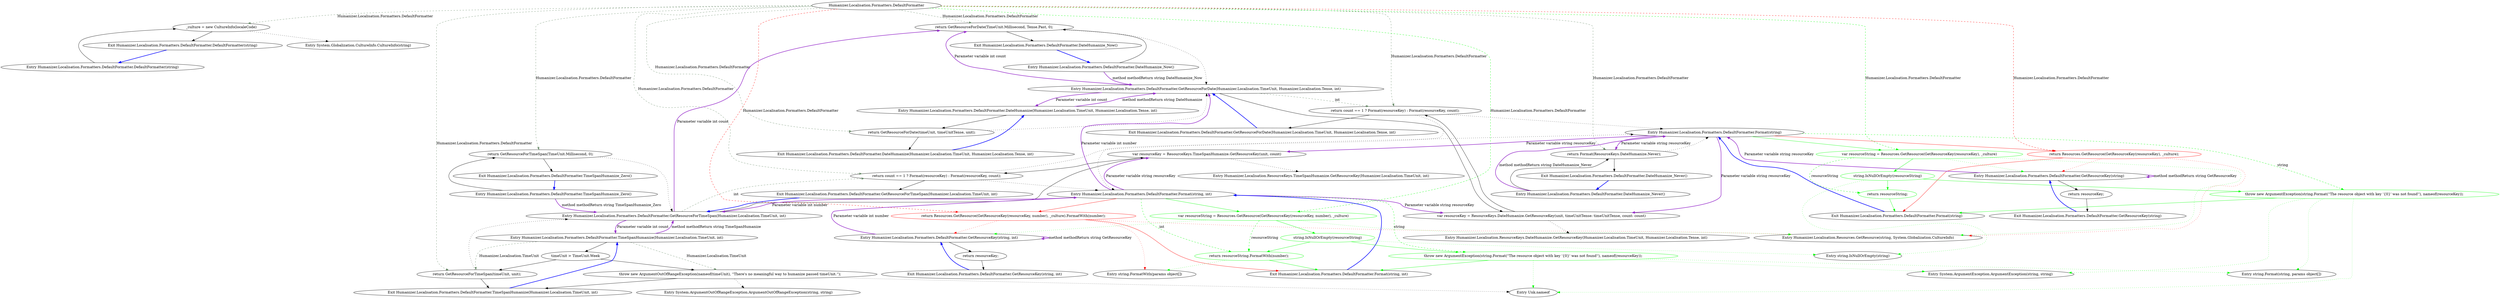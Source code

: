 digraph  {
n47 [label="Humanizer.Localisation.Formatters.DefaultFormatter", span=""];
n0 [label="Entry Humanizer.Localisation.Formatters.DefaultFormatter.DefaultFormatter(string)", span="16-16", cluster="Humanizer.Localisation.Formatters.DefaultFormatter.DefaultFormatter(string)"];
n1 [label="_culture = new CultureInfo(localeCode)", span="18-18", cluster="Humanizer.Localisation.Formatters.DefaultFormatter.DefaultFormatter(string)"];
n2 [label="Exit Humanizer.Localisation.Formatters.DefaultFormatter.DefaultFormatter(string)", span="16-16", cluster="Humanizer.Localisation.Formatters.DefaultFormatter.DefaultFormatter(string)"];
n3 [label="Entry System.Globalization.CultureInfo.CultureInfo(string)", span="0-0", cluster="System.Globalization.CultureInfo.CultureInfo(string)"];
n4 [label="Entry Humanizer.Localisation.Formatters.DefaultFormatter.DateHumanize_Now()", span="25-25", cluster="Humanizer.Localisation.Formatters.DefaultFormatter.DateHumanize_Now()"];
n5 [label="return GetResourceForDate(TimeUnit.Millisecond, Tense.Past, 0);", span="27-27", cluster="Humanizer.Localisation.Formatters.DefaultFormatter.DateHumanize_Now()"];
n6 [label="Exit Humanizer.Localisation.Formatters.DefaultFormatter.DateHumanize_Now()", span="25-25", cluster="Humanizer.Localisation.Formatters.DefaultFormatter.DateHumanize_Now()"];
n7 [label="Entry Humanizer.Localisation.Formatters.DefaultFormatter.GetResourceForDate(Humanizer.Localisation.TimeUnit, Humanizer.Localisation.Tense, int)", span="75-75", cluster="Humanizer.Localisation.Formatters.DefaultFormatter.GetResourceForDate(Humanizer.Localisation.TimeUnit, Humanizer.Localisation.Tense, int)"];
n8 [label="Entry Humanizer.Localisation.Formatters.DefaultFormatter.DateHumanize_Never()", span="34-34", cluster="Humanizer.Localisation.Formatters.DefaultFormatter.DateHumanize_Never()"];
n9 [label="return Format(ResourceKeys.DateHumanize.Never);", span="36-36", cluster="Humanizer.Localisation.Formatters.DefaultFormatter.DateHumanize_Never()"];
n10 [label="Exit Humanizer.Localisation.Formatters.DefaultFormatter.DateHumanize_Never()", span="34-34", cluster="Humanizer.Localisation.Formatters.DefaultFormatter.DateHumanize_Never()"];
n11 [label="Entry Humanizer.Localisation.Formatters.DefaultFormatter.Format(string)", span="92-92", cluster="Humanizer.Localisation.Formatters.DefaultFormatter.Format(string)"];
n12 [label="Entry Humanizer.Localisation.Formatters.DefaultFormatter.DateHumanize(Humanizer.Localisation.TimeUnit, Humanizer.Localisation.Tense, int)", span="46-46", cluster="Humanizer.Localisation.Formatters.DefaultFormatter.DateHumanize(Humanizer.Localisation.TimeUnit, Humanizer.Localisation.Tense, int)"];
n13 [label="return GetResourceForDate(timeUnit, timeUnitTense, unit);", span="48-48", cluster="Humanizer.Localisation.Formatters.DefaultFormatter.DateHumanize(Humanizer.Localisation.TimeUnit, Humanizer.Localisation.Tense, int)"];
n14 [label="Exit Humanizer.Localisation.Formatters.DefaultFormatter.DateHumanize(Humanizer.Localisation.TimeUnit, Humanizer.Localisation.Tense, int)", span="46-46", cluster="Humanizer.Localisation.Formatters.DefaultFormatter.DateHumanize(Humanizer.Localisation.TimeUnit, Humanizer.Localisation.Tense, int)"];
n15 [label="Entry Humanizer.Localisation.Formatters.DefaultFormatter.TimeSpanHumanize_Zero()", span="55-55", cluster="Humanizer.Localisation.Formatters.DefaultFormatter.TimeSpanHumanize_Zero()"];
n16 [label="return GetResourceForTimeSpan(TimeUnit.Millisecond, 0);", span="57-57", cluster="Humanizer.Localisation.Formatters.DefaultFormatter.TimeSpanHumanize_Zero()"];
n17 [label="Exit Humanizer.Localisation.Formatters.DefaultFormatter.TimeSpanHumanize_Zero()", span="55-55", cluster="Humanizer.Localisation.Formatters.DefaultFormatter.TimeSpanHumanize_Zero()"];
n18 [label="Entry Humanizer.Localisation.Formatters.DefaultFormatter.GetResourceForTimeSpan(Humanizer.Localisation.TimeUnit, int)", span="81-81", cluster="Humanizer.Localisation.Formatters.DefaultFormatter.GetResourceForTimeSpan(Humanizer.Localisation.TimeUnit, int)"];
n19 [label="Entry Humanizer.Localisation.Formatters.DefaultFormatter.TimeSpanHumanize(Humanizer.Localisation.TimeUnit, int)", span="67-67", cluster="Humanizer.Localisation.Formatters.DefaultFormatter.TimeSpanHumanize(Humanizer.Localisation.TimeUnit, int)"];
n20 [label="timeUnit > TimeUnit.Week", span="69-69", cluster="Humanizer.Localisation.Formatters.DefaultFormatter.TimeSpanHumanize(Humanizer.Localisation.TimeUnit, int)"];
n21 [label="throw new ArgumentOutOfRangeException(nameof(timeUnit), ''There's no meaningful way to humanize passed timeUnit.'');", span="70-70", cluster="Humanizer.Localisation.Formatters.DefaultFormatter.TimeSpanHumanize(Humanizer.Localisation.TimeUnit, int)"];
n22 [label="return GetResourceForTimeSpan(timeUnit, unit);", span="72-72", cluster="Humanizer.Localisation.Formatters.DefaultFormatter.TimeSpanHumanize(Humanizer.Localisation.TimeUnit, int)"];
n23 [label="Exit Humanizer.Localisation.Formatters.DefaultFormatter.TimeSpanHumanize(Humanizer.Localisation.TimeUnit, int)", span="67-67", cluster="Humanizer.Localisation.Formatters.DefaultFormatter.TimeSpanHumanize(Humanizer.Localisation.TimeUnit, int)"];
n24 [label="Entry System.ArgumentOutOfRangeException.ArgumentOutOfRangeException(string, string)", span="0-0", cluster="System.ArgumentOutOfRangeException.ArgumentOutOfRangeException(string, string)"];
n25 [label="Entry Unk.nameof", span="", cluster="Unk.nameof"];
n26 [label="var resourceKey = ResourceKeys.DateHumanize.GetResourceKey(unit, timeUnitTense: timeUnitTense, count: count)", span="77-77", cluster="Humanizer.Localisation.Formatters.DefaultFormatter.GetResourceForDate(Humanizer.Localisation.TimeUnit, Humanizer.Localisation.Tense, int)"];
n27 [label="return count == 1 ? Format(resourceKey) : Format(resourceKey, count);", span="78-78", cluster="Humanizer.Localisation.Formatters.DefaultFormatter.GetResourceForDate(Humanizer.Localisation.TimeUnit, Humanizer.Localisation.Tense, int)"];
n29 [label="Entry Humanizer.Localisation.ResourceKeys.DateHumanize.GetResourceKey(Humanizer.Localisation.TimeUnit, Humanizer.Localisation.Tense, int)", span="35-35", cluster="Humanizer.Localisation.ResourceKeys.DateHumanize.GetResourceKey(Humanizer.Localisation.TimeUnit, Humanizer.Localisation.Tense, int)"];
n28 [label="Exit Humanizer.Localisation.Formatters.DefaultFormatter.GetResourceForDate(Humanizer.Localisation.TimeUnit, Humanizer.Localisation.Tense, int)", span="75-75", cluster="Humanizer.Localisation.Formatters.DefaultFormatter.GetResourceForDate(Humanizer.Localisation.TimeUnit, Humanizer.Localisation.Tense, int)"];
n30 [label="Entry Humanizer.Localisation.Formatters.DefaultFormatter.Format(string, int)", span="103-103", cluster="Humanizer.Localisation.Formatters.DefaultFormatter.Format(string, int)"];
n31 [label="var resourceKey = ResourceKeys.TimeSpanHumanize.GetResourceKey(unit, count)", span="83-83", cluster="Humanizer.Localisation.Formatters.DefaultFormatter.GetResourceForTimeSpan(Humanizer.Localisation.TimeUnit, int)"];
n32 [label="return count == 1 ? Format(resourceKey) : Format(resourceKey, count);", span="84-84", cluster="Humanizer.Localisation.Formatters.DefaultFormatter.GetResourceForTimeSpan(Humanizer.Localisation.TimeUnit, int)"];
n34 [label="Entry Humanizer.Localisation.ResourceKeys.TimeSpanHumanize.GetResourceKey(Humanizer.Localisation.TimeUnit, int)", span="22-22", cluster="Humanizer.Localisation.ResourceKeys.TimeSpanHumanize.GetResourceKey(Humanizer.Localisation.TimeUnit, int)"];
n33 [label="Exit Humanizer.Localisation.Formatters.DefaultFormatter.GetResourceForTimeSpan(Humanizer.Localisation.TimeUnit, int)", span="81-81", cluster="Humanizer.Localisation.Formatters.DefaultFormatter.GetResourceForTimeSpan(Humanizer.Localisation.TimeUnit, int)"];
n35 [label="return Resources.GetResource(GetResourceKey(resourceKey), _culture);", span="94-94", cluster="Humanizer.Localisation.Formatters.DefaultFormatter.Format(string)", color=red, community=0];
n36 [label="Exit Humanizer.Localisation.Formatters.DefaultFormatter.Format(string)", span="92-92", cluster="Humanizer.Localisation.Formatters.DefaultFormatter.Format(string)"];
n37 [label="Entry Humanizer.Localisation.Formatters.DefaultFormatter.GetResourceKey(string)", span="124-124", cluster="Humanizer.Localisation.Formatters.DefaultFormatter.GetResourceKey(string)"];
n38 [label="Entry Humanizer.Localisation.Resources.GetResource(string, System.Globalization.CultureInfo)", span="19-19", cluster="Humanizer.Localisation.Resources.GetResource(string, System.Globalization.CultureInfo)"];
n39 [label="return Resources.GetResource(GetResourceKey(resourceKey, number), _culture).FormatWith(number);", span="105-105", cluster="Humanizer.Localisation.Formatters.DefaultFormatter.Format(string, int)", color=red, community=0];
n40 [label="Exit Humanizer.Localisation.Formatters.DefaultFormatter.Format(string, int)", span="103-103", cluster="Humanizer.Localisation.Formatters.DefaultFormatter.Format(string, int)"];
n41 [label="Entry Humanizer.Localisation.Formatters.DefaultFormatter.GetResourceKey(string, int)", span="114-114", cluster="Humanizer.Localisation.Formatters.DefaultFormatter.GetResourceKey(string, int)"];
n42 [label="Entry string.FormatWith(params object[])", span="15-15", cluster="string.FormatWith(params object[])"];
n43 [label="return resourceKey;", span="116-116", cluster="Humanizer.Localisation.Formatters.DefaultFormatter.GetResourceKey(string, int)"];
n44 [label="Exit Humanizer.Localisation.Formatters.DefaultFormatter.GetResourceKey(string, int)", span="114-114", cluster="Humanizer.Localisation.Formatters.DefaultFormatter.GetResourceKey(string, int)"];
n45 [label="return resourceKey;", span="126-126", cluster="Humanizer.Localisation.Formatters.DefaultFormatter.GetResourceKey(string)"];
n46 [label="Exit Humanizer.Localisation.Formatters.DefaultFormatter.GetResourceKey(string)", span="124-124", cluster="Humanizer.Localisation.Formatters.DefaultFormatter.GetResourceKey(string)"];
d35 [label="var resourceString = Resources.GetResource(GetResourceKey(resourceKey), _culture)", span="95-95", cluster="Humanizer.Localisation.Formatters.DefaultFormatter.Format(string)", color=green, community=0];
d36 [label="string.IsNullOrEmpty(resourceString)", span="97-97", cluster="Humanizer.Localisation.Formatters.DefaultFormatter.Format(string)", color=green, community=0];
d38 [label="return resourceString;", span="100-100", cluster="Humanizer.Localisation.Formatters.DefaultFormatter.Format(string)", color=green, community=0];
d37 [label="throw new ArgumentException(string.Format(''The resource object with key '{0}' was not found''), nameof(resourceKey));", span="98-98", cluster="Humanizer.Localisation.Formatters.DefaultFormatter.Format(string)", color=green, community=0];
d43 [label="Entry System.ArgumentException.ArgumentException(string, string)", span="0-0", cluster="System.ArgumentException.ArgumentException(string, string)"];
d44 [label="Entry string.Format(string, params object[])", span="0-0", cluster="string.Format(string, params object[])"];
d42 [label="Entry string.IsNullOrEmpty(string)", span="0-0", cluster="string.IsNullOrEmpty(string)"];
d45 [label="var resourceString = Resources.GetResource(GetResourceKey(resourceKey, number), _culture)", span="112-112", cluster="Humanizer.Localisation.Formatters.DefaultFormatter.Format(string, int)", color=green, community=0];
d46 [label="string.IsNullOrEmpty(resourceString)", span="114-114", cluster="Humanizer.Localisation.Formatters.DefaultFormatter.Format(string, int)", color=green, community=0];
d48 [label="return resourceString.FormatWith(number);", span="117-117", cluster="Humanizer.Localisation.Formatters.DefaultFormatter.Format(string, int)", color=green, community=0];
d47 [label="throw new ArgumentException(string.Format(''The resource object with key '{0}' was not found''), nameof(resourceKey));", span="115-115", cluster="Humanizer.Localisation.Formatters.DefaultFormatter.Format(string, int)", color=green, community=0];
n47 -> n1  [key=1, style=dashed, color=darkseagreen4, label="Humanizer.Localisation.Formatters.DefaultFormatter"];
n47 -> n5  [key=1, style=dashed, color=darkseagreen4, label="Humanizer.Localisation.Formatters.DefaultFormatter"];
n47 -> n9  [key=1, style=dashed, color=darkseagreen4, label="Humanizer.Localisation.Formatters.DefaultFormatter"];
n47 -> n13  [key=1, style=dashed, color=darkseagreen4, label="Humanizer.Localisation.Formatters.DefaultFormatter"];
n47 -> n16  [key=1, style=dashed, color=darkseagreen4, label="Humanizer.Localisation.Formatters.DefaultFormatter"];
n47 -> n22  [key=1, style=dashed, color=darkseagreen4, label="Humanizer.Localisation.Formatters.DefaultFormatter"];
n47 -> n27  [key=1, style=dashed, color=darkseagreen4, label="Humanizer.Localisation.Formatters.DefaultFormatter"];
n47 -> n32  [key=1, style=dashed, color=darkseagreen4, label="Humanizer.Localisation.Formatters.DefaultFormatter"];
n47 -> n35  [key=1, style=dashed, color=red, label="Humanizer.Localisation.Formatters.DefaultFormatter"];
n47 -> n39  [key=1, style=dashed, color=red, label="Humanizer.Localisation.Formatters.DefaultFormatter"];
n47 -> d35  [key=1, style=dashed, color=green, label="Humanizer.Localisation.Formatters.DefaultFormatter"];
n47 -> d45  [key=1, style=dashed, color=green, label="Humanizer.Localisation.Formatters.DefaultFormatter"];
n0 -> n1  [key=0, style=solid];
n1 -> n2  [key=0, style=solid];
n1 -> n3  [key=2, style=dotted];
n2 -> n0  [key=0, style=bold, color=blue];
n4 -> n5  [key=0, style=solid];
n4 -> n7  [key=3, color=darkorchid, style=bold, label="method methodReturn string DateHumanize_Now"];
n5 -> n6  [key=0, style=solid];
n5 -> n7  [key=2, style=dotted];
n6 -> n4  [key=0, style=bold, color=blue];
n7 -> n26  [key=0, style=solid];
n7 -> n27  [key=1, style=dashed, color=darkseagreen4, label=int];
n7 -> n5  [key=3, color=darkorchid, style=bold, label="Parameter variable int count"];
n7 -> n12  [key=3, color=darkorchid, style=bold, label="Parameter variable int count"];
n8 -> n9  [key=0, style=solid];
n8 -> n11  [key=3, color=darkorchid, style=bold, label="method methodReturn string DateHumanize_Never"];
n9 -> n10  [key=0, style=solid];
n9 -> n11  [key=2, style=dotted];
n10 -> n8  [key=0, style=bold, color=blue];
n11 -> n35  [key=0, style=solid, color=red];
n11 -> n9  [key=3, color=darkorchid, style=bold, label="Parameter variable string resourceKey"];
n11 -> n26  [key=3, color=darkorchid, style=bold, label="Parameter variable string resourceKey"];
n11 -> n31  [key=3, color=darkorchid, style=bold, label="Parameter variable string resourceKey"];
n11 -> d35  [key=0, style=solid, color=green];
n11 -> d37  [key=1, style=dashed, color=green, label=string];
n12 -> n13  [key=0, style=solid];
n12 -> n7  [key=3, color=darkorchid, style=bold, label="method methodReturn string DateHumanize"];
n13 -> n14  [key=0, style=solid];
n13 -> n7  [key=2, style=dotted];
n14 -> n12  [key=0, style=bold, color=blue];
n15 -> n16  [key=0, style=solid];
n15 -> n18  [key=3, color=darkorchid, style=bold, label="method methodReturn string TimeSpanHumanize_Zero"];
n16 -> n17  [key=0, style=solid];
n16 -> n18  [key=2, style=dotted];
n17 -> n15  [key=0, style=bold, color=blue];
n18 -> n31  [key=0, style=solid];
n18 -> n32  [key=1, style=dashed, color=darkseagreen4, label=int];
n18 -> n5  [key=3, color=darkorchid, style=bold, label="Parameter variable int count"];
n18 -> n19  [key=3, color=darkorchid, style=bold, label="Parameter variable int count"];
n19 -> n20  [key=0, style=solid];
n19 -> n21  [key=1, style=dashed, color=darkseagreen4, label="Humanizer.Localisation.TimeUnit"];
n19 -> n22  [key=1, style=dashed, color=darkseagreen4, label="Humanizer.Localisation.TimeUnit"];
n19 -> n18  [key=3, color=darkorchid, style=bold, label="method methodReturn string TimeSpanHumanize"];
n20 -> n21  [key=0, style=solid];
n20 -> n22  [key=0, style=solid];
n21 -> n23  [key=0, style=solid];
n21 -> n24  [key=2, style=dotted];
n21 -> n25  [key=2, style=dotted];
n22 -> n23  [key=0, style=solid];
n22 -> n18  [key=2, style=dotted];
n23 -> n19  [key=0, style=bold, color=blue];
n26 -> n27  [key=0, style=solid];
n26 -> n29  [key=2, style=dotted];
n27 -> n28  [key=0, style=solid];
n27 -> n11  [key=2, style=dotted];
n27 -> n30  [key=2, style=dotted];
n28 -> n7  [key=0, style=bold, color=blue];
n30 -> n39  [key=0, style=solid, color=red];
n30 -> n26  [key=3, color=darkorchid, style=bold, label="Parameter variable string resourceKey"];
n30 -> n31  [key=3, color=darkorchid, style=bold, label="Parameter variable string resourceKey"];
n30 -> n7  [key=3, color=darkorchid, style=bold, label="Parameter variable int number"];
n30 -> n18  [key=3, color=darkorchid, style=bold, label="Parameter variable int number"];
n30 -> d45  [key=0, style=solid, color=green];
n30 -> d47  [key=1, style=dashed, color=green, label=string];
n30 -> d48  [key=1, style=dashed, color=green, label=int];
n31 -> n32  [key=0, style=solid];
n31 -> n34  [key=2, style=dotted];
n32 -> n33  [key=0, style=solid];
n32 -> n11  [key=2, style=dotted];
n32 -> n30  [key=2, style=dotted];
n33 -> n18  [key=0, style=bold, color=blue];
n35 -> n36  [key=0, style=solid, color=red];
n35 -> n37  [key=2, style=dotted, color=red];
n35 -> n38  [key=2, style=dotted, color=red];
n36 -> n11  [key=0, style=bold, color=blue];
n37 -> n45  [key=0, style=solid];
n37 -> n11  [key=3, color=darkorchid, style=bold, label="Parameter variable string resourceKey"];
n37 -> n37  [key=3, color=darkorchid, style=bold, label="method methodReturn string GetResourceKey"];
n39 -> n40  [key=0, style=solid, color=red];
n39 -> n41  [key=2, style=dotted, color=red];
n39 -> n38  [key=2, style=dotted, color=red];
n39 -> n42  [key=2, style=dotted, color=red];
n40 -> n30  [key=0, style=bold, color=blue];
n41 -> n43  [key=0, style=solid];
n41 -> n30  [key=3, color=darkorchid, style=bold, label="Parameter variable int number"];
n41 -> n41  [key=3, color=darkorchid, style=bold, label="method methodReturn string GetResourceKey"];
n43 -> n44  [key=0, style=solid];
n44 -> n41  [key=0, style=bold, color=blue];
n45 -> n46  [key=0, style=solid];
n46 -> n37  [key=0, style=bold, color=blue];
d35 -> d36  [key=0, style=solid, color=green];
d35 -> n37  [key=2, style=dotted, color=green];
d35 -> n38  [key=2, style=dotted, color=green];
d35 -> d38  [key=1, style=dashed, color=green, label=resourceString];
d36 -> d37  [key=0, style=solid, color=green];
d36 -> d38  [key=0, style=solid, color=green];
d36 -> d42  [key=2, style=dotted, color=green];
d38 -> n36  [key=0, style=solid, color=green];
d37 -> n36  [key=0, style=solid, color=green];
d37 -> d43  [key=2, style=dotted, color=green];
d37 -> d44  [key=2, style=dotted, color=green];
d37 -> n25  [key=2, style=dotted, color=green];
d45 -> d46  [key=0, style=solid, color=green];
d45 -> n41  [key=2, style=dotted, color=green];
d45 -> n38  [key=2, style=dotted, color=green];
d45 -> d48  [key=1, style=dashed, color=green, label=resourceString];
d46 -> d47  [key=0, style=solid, color=green];
d46 -> d48  [key=0, style=solid, color=green];
d46 -> d42  [key=2, style=dotted, color=green];
d48 -> n40  [key=0, style=solid, color=green];
d48 -> n42  [key=2, style=dotted, color=green];
d47 -> n40  [key=0, style=solid, color=green];
d47 -> d43  [key=2, style=dotted, color=green];
d47 -> d44  [key=2, style=dotted, color=green];
d47 -> n25  [key=2, style=dotted, color=green];
}
